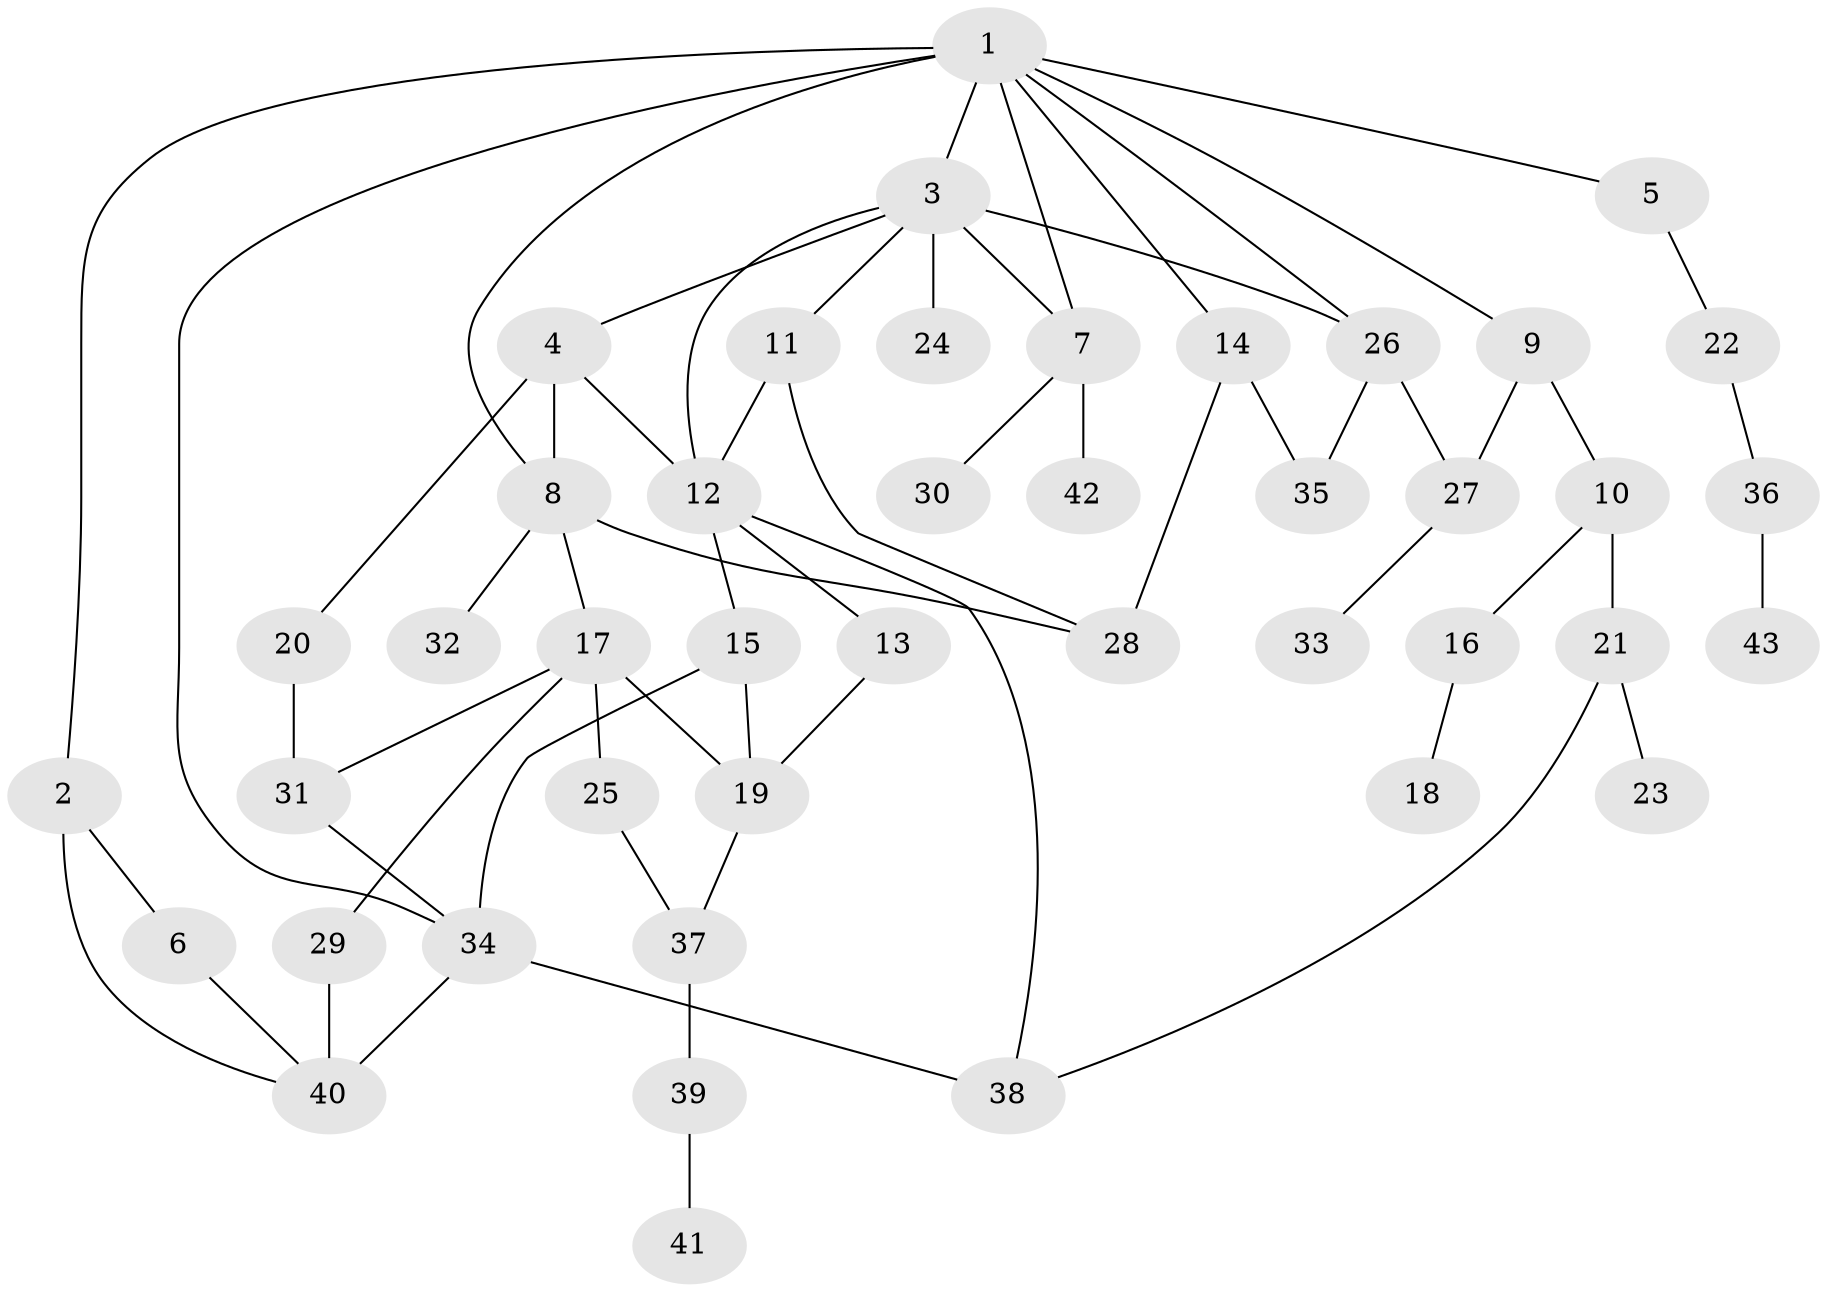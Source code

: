 // original degree distribution, {4: 0.11627906976744186, 5: 0.05813953488372093, 3: 0.2441860465116279, 7: 0.011627906976744186, 2: 0.313953488372093, 6: 0.011627906976744186, 1: 0.2441860465116279}
// Generated by graph-tools (version 1.1) at 2025/34/03/09/25 02:34:22]
// undirected, 43 vertices, 62 edges
graph export_dot {
graph [start="1"]
  node [color=gray90,style=filled];
  1;
  2;
  3;
  4;
  5;
  6;
  7;
  8;
  9;
  10;
  11;
  12;
  13;
  14;
  15;
  16;
  17;
  18;
  19;
  20;
  21;
  22;
  23;
  24;
  25;
  26;
  27;
  28;
  29;
  30;
  31;
  32;
  33;
  34;
  35;
  36;
  37;
  38;
  39;
  40;
  41;
  42;
  43;
  1 -- 2 [weight=1.0];
  1 -- 3 [weight=2.0];
  1 -- 5 [weight=1.0];
  1 -- 7 [weight=1.0];
  1 -- 8 [weight=1.0];
  1 -- 9 [weight=1.0];
  1 -- 14 [weight=1.0];
  1 -- 26 [weight=1.0];
  1 -- 34 [weight=1.0];
  2 -- 6 [weight=1.0];
  2 -- 40 [weight=1.0];
  3 -- 4 [weight=1.0];
  3 -- 7 [weight=1.0];
  3 -- 11 [weight=1.0];
  3 -- 12 [weight=2.0];
  3 -- 24 [weight=3.0];
  3 -- 26 [weight=1.0];
  4 -- 8 [weight=1.0];
  4 -- 12 [weight=1.0];
  4 -- 20 [weight=1.0];
  5 -- 22 [weight=1.0];
  6 -- 40 [weight=1.0];
  7 -- 30 [weight=1.0];
  7 -- 42 [weight=1.0];
  8 -- 17 [weight=1.0];
  8 -- 28 [weight=1.0];
  8 -- 32 [weight=1.0];
  9 -- 10 [weight=1.0];
  9 -- 27 [weight=1.0];
  10 -- 16 [weight=1.0];
  10 -- 21 [weight=1.0];
  11 -- 12 [weight=1.0];
  11 -- 28 [weight=1.0];
  12 -- 13 [weight=1.0];
  12 -- 15 [weight=1.0];
  12 -- 38 [weight=1.0];
  13 -- 19 [weight=1.0];
  14 -- 28 [weight=1.0];
  14 -- 35 [weight=1.0];
  15 -- 19 [weight=1.0];
  15 -- 34 [weight=1.0];
  16 -- 18 [weight=1.0];
  17 -- 19 [weight=1.0];
  17 -- 25 [weight=1.0];
  17 -- 29 [weight=1.0];
  17 -- 31 [weight=1.0];
  19 -- 37 [weight=1.0];
  20 -- 31 [weight=2.0];
  21 -- 23 [weight=1.0];
  21 -- 38 [weight=1.0];
  22 -- 36 [weight=1.0];
  25 -- 37 [weight=1.0];
  26 -- 27 [weight=1.0];
  26 -- 35 [weight=1.0];
  27 -- 33 [weight=1.0];
  29 -- 40 [weight=1.0];
  31 -- 34 [weight=1.0];
  34 -- 38 [weight=1.0];
  34 -- 40 [weight=2.0];
  36 -- 43 [weight=1.0];
  37 -- 39 [weight=1.0];
  39 -- 41 [weight=1.0];
}
